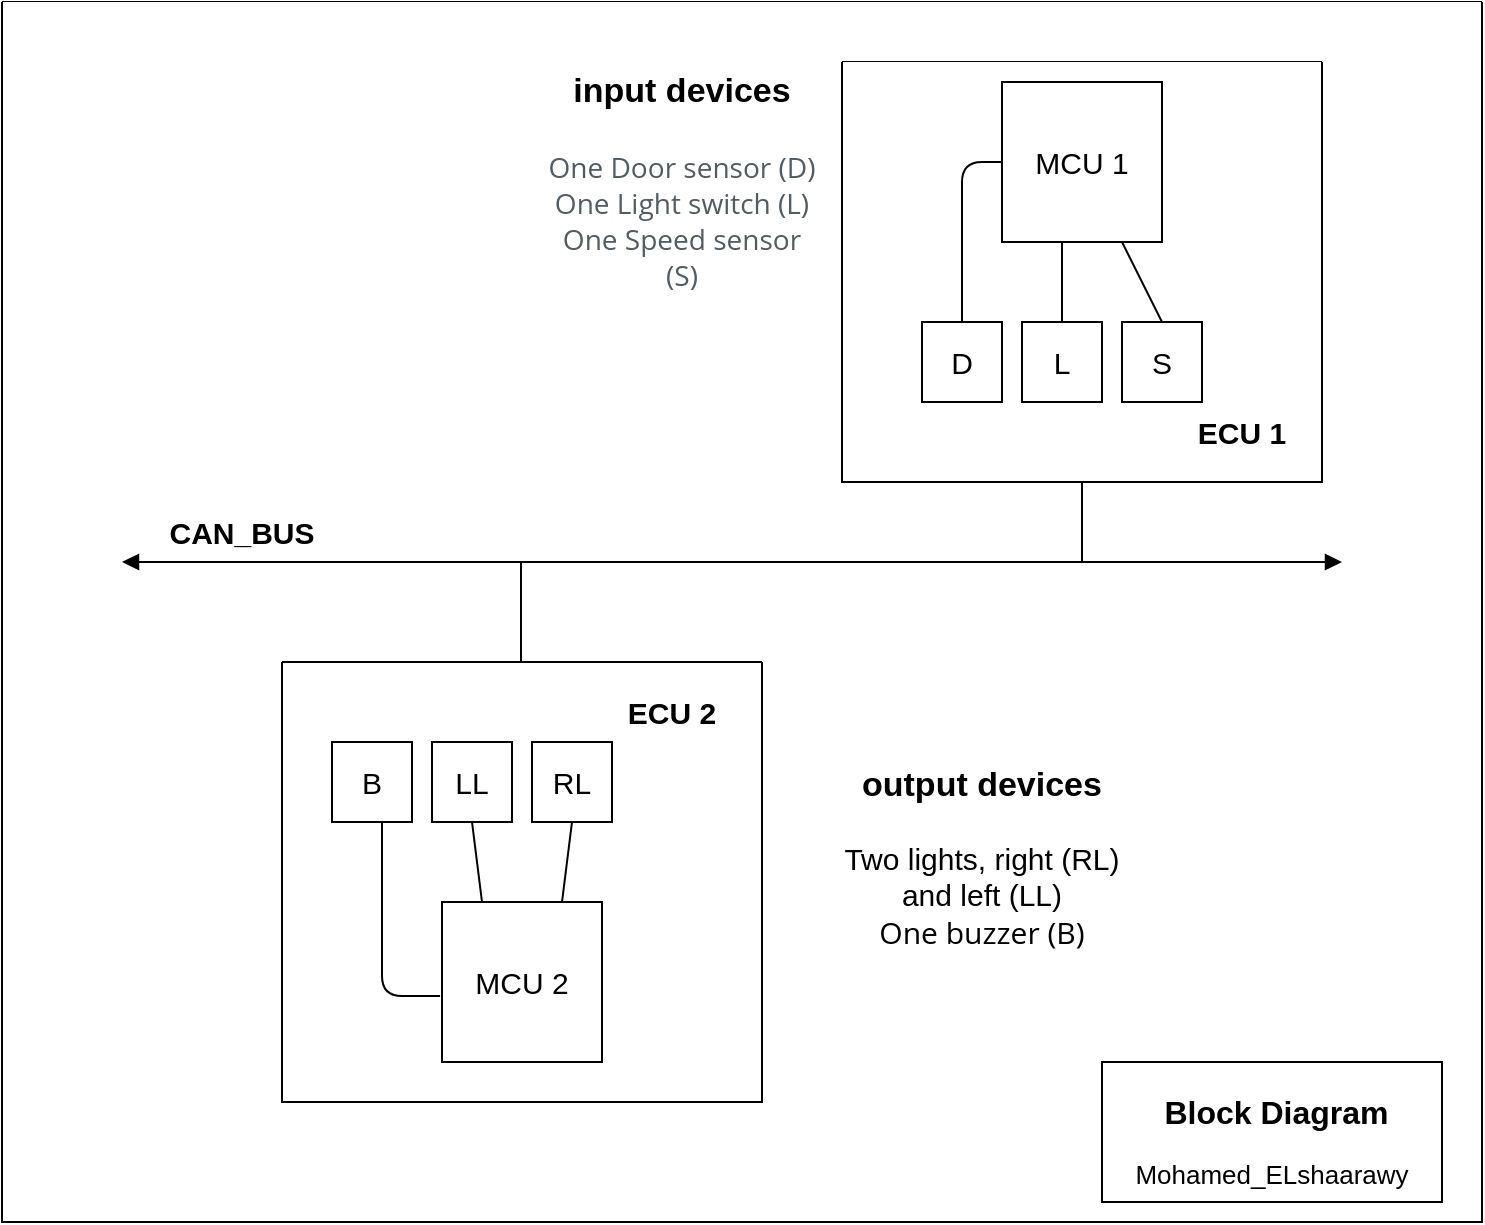 <mxfile version="20.8.16" type="device"><diagram name="Page-1" id="1hS2INIUTbghJg2nPQl7"><mxGraphModel dx="1098" dy="828" grid="1" gridSize="10" guides="1" tooltips="1" connect="1" arrows="1" fold="1" page="1" pageScale="1" pageWidth="850" pageHeight="1100" math="0" shadow="0"><root><mxCell id="0"/><mxCell id="1" parent="0"/><mxCell id="4PSuEfRYs2AxRrKiUm0A-45" value="" style="swimlane;startSize=0;fontSize=15;fontColor=#000000;swimlaneFillColor=default;" vertex="1" parent="1"><mxGeometry x="60" y="30" width="740" height="610" as="geometry"/></mxCell><mxCell id="4PSuEfRYs2AxRrKiUm0A-7" value="" style="endArrow=none;html=1;rounded=1;" edge="1" parent="4PSuEfRYs2AxRrKiUm0A-45"><mxGeometry width="50" height="50" relative="1" as="geometry"><mxPoint x="259.5" y="330" as="sourcePoint"/><mxPoint x="259.5" y="280" as="targetPoint"/><Array as="points"><mxPoint x="259.5" y="330"/></Array></mxGeometry></mxCell><mxCell id="4PSuEfRYs2AxRrKiUm0A-10" value="" style="endArrow=none;html=1;rounded=1;" edge="1" parent="4PSuEfRYs2AxRrKiUm0A-45"><mxGeometry width="50" height="50" relative="1" as="geometry"><mxPoint x="540" y="280" as="sourcePoint"/><mxPoint x="540" y="240" as="targetPoint"/></mxGeometry></mxCell><mxCell id="4PSuEfRYs2AxRrKiUm0A-12" value="" style="swimlane;startSize=0;" vertex="1" parent="4PSuEfRYs2AxRrKiUm0A-45"><mxGeometry x="140" y="330" width="240" height="220" as="geometry"><mxRectangle x="190" y="340" width="50" height="40" as="alternateBounds"/></mxGeometry></mxCell><mxCell id="4PSuEfRYs2AxRrKiUm0A-3" value="" style="whiteSpace=wrap;html=1;aspect=fixed;" vertex="1" parent="4PSuEfRYs2AxRrKiUm0A-12"><mxGeometry x="80" y="120" width="80" height="80" as="geometry"/></mxCell><mxCell id="4PSuEfRYs2AxRrKiUm0A-17" value="&lt;b&gt;ECU 2&lt;/b&gt;" style="text;html=1;strokeColor=none;fillColor=none;align=center;verticalAlign=middle;whiteSpace=wrap;rounded=0;fontSize=15;" vertex="1" parent="4PSuEfRYs2AxRrKiUm0A-12"><mxGeometry x="165" y="10" width="60" height="30" as="geometry"/></mxCell><mxCell id="4PSuEfRYs2AxRrKiUm0A-23" value="MCU 2" style="text;html=1;strokeColor=none;fillColor=none;align=center;verticalAlign=middle;whiteSpace=wrap;rounded=0;fontSize=15;" vertex="1" parent="4PSuEfRYs2AxRrKiUm0A-12"><mxGeometry x="90" y="145" width="60" height="30" as="geometry"/></mxCell><mxCell id="4PSuEfRYs2AxRrKiUm0A-24" value="" style="whiteSpace=wrap;html=1;aspect=fixed;fontSize=15;" vertex="1" parent="4PSuEfRYs2AxRrKiUm0A-12"><mxGeometry x="25" y="40" width="40" height="40" as="geometry"/></mxCell><mxCell id="4PSuEfRYs2AxRrKiUm0A-25" value="" style="whiteSpace=wrap;html=1;aspect=fixed;fontSize=15;" vertex="1" parent="4PSuEfRYs2AxRrKiUm0A-12"><mxGeometry x="75" y="40" width="40" height="40" as="geometry"/></mxCell><mxCell id="4PSuEfRYs2AxRrKiUm0A-26" value="" style="whiteSpace=wrap;html=1;aspect=fixed;fontSize=15;" vertex="1" parent="4PSuEfRYs2AxRrKiUm0A-12"><mxGeometry x="125" y="40" width="40" height="40" as="geometry"/></mxCell><mxCell id="4PSuEfRYs2AxRrKiUm0A-32" value="RL" style="text;html=1;strokeColor=none;fillColor=none;align=center;verticalAlign=middle;whiteSpace=wrap;rounded=0;fontSize=15;" vertex="1" parent="4PSuEfRYs2AxRrKiUm0A-12"><mxGeometry x="130" y="45" width="30" height="30" as="geometry"/></mxCell><mxCell id="4PSuEfRYs2AxRrKiUm0A-33" value="LL" style="text;html=1;strokeColor=none;fillColor=none;align=center;verticalAlign=middle;whiteSpace=wrap;rounded=0;fontSize=15;" vertex="1" parent="4PSuEfRYs2AxRrKiUm0A-12"><mxGeometry x="80" y="45" width="30" height="30" as="geometry"/></mxCell><mxCell id="4PSuEfRYs2AxRrKiUm0A-31" value="B" style="text;html=1;strokeColor=none;fillColor=none;align=center;verticalAlign=middle;whiteSpace=wrap;rounded=0;fontSize=15;" vertex="1" parent="4PSuEfRYs2AxRrKiUm0A-12"><mxGeometry x="30" y="45" width="30" height="30" as="geometry"/></mxCell><mxCell id="4PSuEfRYs2AxRrKiUm0A-42" value="" style="endArrow=none;html=1;rounded=1;fontSize=15;fontColor=#000000;exitX=-0.012;exitY=0.588;exitDx=0;exitDy=0;exitPerimeter=0;" edge="1" parent="4PSuEfRYs2AxRrKiUm0A-12" source="4PSuEfRYs2AxRrKiUm0A-3"><mxGeometry width="50" height="50" relative="1" as="geometry"><mxPoint y="130" as="sourcePoint"/><mxPoint x="50" y="80" as="targetPoint"/><Array as="points"><mxPoint x="50" y="167"/></Array></mxGeometry></mxCell><mxCell id="4PSuEfRYs2AxRrKiUm0A-43" value="" style="endArrow=none;html=1;rounded=1;fontSize=15;fontColor=#000000;exitX=0.25;exitY=0;exitDx=0;exitDy=0;entryX=0.5;entryY=1;entryDx=0;entryDy=0;" edge="1" parent="4PSuEfRYs2AxRrKiUm0A-12" source="4PSuEfRYs2AxRrKiUm0A-3" target="4PSuEfRYs2AxRrKiUm0A-25"><mxGeometry width="50" height="50" relative="1" as="geometry"><mxPoint x="50" y="130" as="sourcePoint"/><mxPoint x="100" y="80" as="targetPoint"/></mxGeometry></mxCell><mxCell id="4PSuEfRYs2AxRrKiUm0A-44" value="" style="endArrow=none;html=1;rounded=1;fontSize=15;fontColor=#000000;exitX=0.75;exitY=0;exitDx=0;exitDy=0;entryX=0.5;entryY=1;entryDx=0;entryDy=0;" edge="1" parent="4PSuEfRYs2AxRrKiUm0A-12" source="4PSuEfRYs2AxRrKiUm0A-3" target="4PSuEfRYs2AxRrKiUm0A-26"><mxGeometry width="50" height="50" relative="1" as="geometry"><mxPoint x="100" y="130" as="sourcePoint"/><mxPoint x="150" y="80" as="targetPoint"/></mxGeometry></mxCell><mxCell id="4PSuEfRYs2AxRrKiUm0A-13" value="" style="swimlane;startSize=0;swimlaneFillColor=default;" vertex="1" parent="4PSuEfRYs2AxRrKiUm0A-45"><mxGeometry x="420" y="30" width="240" height="210" as="geometry"/></mxCell><mxCell id="4PSuEfRYs2AxRrKiUm0A-2" value="" style="whiteSpace=wrap;html=1;aspect=fixed;" vertex="1" parent="4PSuEfRYs2AxRrKiUm0A-13"><mxGeometry x="80" y="10" width="80" height="80" as="geometry"/></mxCell><mxCell id="4PSuEfRYs2AxRrKiUm0A-16" value="&lt;b&gt;ECU 1&lt;/b&gt;" style="text;html=1;strokeColor=none;fillColor=none;align=center;verticalAlign=middle;whiteSpace=wrap;rounded=0;fontSize=15;" vertex="1" parent="4PSuEfRYs2AxRrKiUm0A-13"><mxGeometry x="170" y="170" width="60" height="30" as="geometry"/></mxCell><mxCell id="4PSuEfRYs2AxRrKiUm0A-19" value="" style="whiteSpace=wrap;html=1;aspect=fixed;fontSize=15;" vertex="1" parent="4PSuEfRYs2AxRrKiUm0A-13"><mxGeometry x="40" y="130" width="40" height="40" as="geometry"/></mxCell><mxCell id="4PSuEfRYs2AxRrKiUm0A-20" value="" style="whiteSpace=wrap;html=1;aspect=fixed;fontSize=15;" vertex="1" parent="4PSuEfRYs2AxRrKiUm0A-13"><mxGeometry x="90" y="130" width="40" height="40" as="geometry"/></mxCell><mxCell id="4PSuEfRYs2AxRrKiUm0A-21" value="" style="whiteSpace=wrap;html=1;aspect=fixed;fontSize=15;" vertex="1" parent="4PSuEfRYs2AxRrKiUm0A-13"><mxGeometry x="140" y="130" width="40" height="40" as="geometry"/></mxCell><mxCell id="4PSuEfRYs2AxRrKiUm0A-22" value="MCU 1" style="text;html=1;strokeColor=none;fillColor=none;align=center;verticalAlign=middle;whiteSpace=wrap;rounded=0;fontSize=15;" vertex="1" parent="4PSuEfRYs2AxRrKiUm0A-13"><mxGeometry x="90" y="35" width="60" height="30" as="geometry"/></mxCell><mxCell id="4PSuEfRYs2AxRrKiUm0A-27" value="D" style="text;html=1;strokeColor=none;fillColor=none;align=center;verticalAlign=middle;whiteSpace=wrap;rounded=0;fontSize=15;" vertex="1" parent="4PSuEfRYs2AxRrKiUm0A-13"><mxGeometry x="45" y="135" width="30" height="30" as="geometry"/></mxCell><mxCell id="4PSuEfRYs2AxRrKiUm0A-28" value="L" style="text;html=1;strokeColor=none;fillColor=none;align=center;verticalAlign=middle;whiteSpace=wrap;rounded=0;fontSize=15;" vertex="1" parent="4PSuEfRYs2AxRrKiUm0A-13"><mxGeometry x="95" y="135" width="30" height="30" as="geometry"/></mxCell><mxCell id="4PSuEfRYs2AxRrKiUm0A-29" value="S" style="text;html=1;strokeColor=none;fillColor=none;align=center;verticalAlign=middle;whiteSpace=wrap;rounded=0;fontSize=15;" vertex="1" parent="4PSuEfRYs2AxRrKiUm0A-13"><mxGeometry x="145" y="135" width="30" height="30" as="geometry"/></mxCell><mxCell id="4PSuEfRYs2AxRrKiUm0A-36" value="" style="endArrow=none;html=1;rounded=1;fontSize=15;fontColor=#000000;exitX=0.5;exitY=0;exitDx=0;exitDy=0;" edge="1" parent="4PSuEfRYs2AxRrKiUm0A-13" source="4PSuEfRYs2AxRrKiUm0A-19"><mxGeometry width="50" height="50" relative="1" as="geometry"><mxPoint x="30" y="100" as="sourcePoint"/><mxPoint x="80" y="50" as="targetPoint"/><Array as="points"><mxPoint x="60" y="50"/></Array></mxGeometry></mxCell><mxCell id="4PSuEfRYs2AxRrKiUm0A-38" value="" style="endArrow=none;html=1;rounded=1;fontSize=15;fontColor=#000000;" edge="1" parent="4PSuEfRYs2AxRrKiUm0A-13"><mxGeometry width="50" height="50" relative="1" as="geometry"><mxPoint x="110" y="130" as="sourcePoint"/><mxPoint x="110" y="90" as="targetPoint"/></mxGeometry></mxCell><mxCell id="4PSuEfRYs2AxRrKiUm0A-40" value="" style="endArrow=none;html=1;rounded=1;fontSize=15;fontColor=#000000;exitX=0.5;exitY=0;exitDx=0;exitDy=0;entryX=0.75;entryY=1;entryDx=0;entryDy=0;" edge="1" parent="4PSuEfRYs2AxRrKiUm0A-13" source="4PSuEfRYs2AxRrKiUm0A-21" target="4PSuEfRYs2AxRrKiUm0A-2"><mxGeometry width="50" height="50" relative="1" as="geometry"><mxPoint x="150" y="110" as="sourcePoint"/><mxPoint x="150" y="70" as="targetPoint"/><Array as="points"/></mxGeometry></mxCell><mxCell id="4PSuEfRYs2AxRrKiUm0A-14" value="CAN_BUS" style="text;html=1;strokeColor=none;fillColor=none;align=center;verticalAlign=middle;whiteSpace=wrap;rounded=0;fontStyle=1;fontSize=15;" vertex="1" parent="4PSuEfRYs2AxRrKiUm0A-45"><mxGeometry x="80" y="250" width="80" height="30" as="geometry"/></mxCell><mxCell id="4PSuEfRYs2AxRrKiUm0A-15" value="" style="endArrow=block;startArrow=block;endFill=1;startFill=1;html=1;rounded=1;" edge="1" parent="4PSuEfRYs2AxRrKiUm0A-45"><mxGeometry width="160" relative="1" as="geometry"><mxPoint x="60" y="280" as="sourcePoint"/><mxPoint x="670" y="280" as="targetPoint"/></mxGeometry></mxCell><mxCell id="4PSuEfRYs2AxRrKiUm0A-18" value="&lt;b style=&quot;border-color: var(--border-color);&quot;&gt;&lt;font style=&quot;border-color: var(--border-color); font-size: 17px;&quot;&gt;input devices&lt;/font&gt;&lt;/b&gt;&lt;span style=&quot;color: rgb(82, 92, 101); font-family: &amp;quot;Open Sans&amp;quot;; font-size: 14px; text-align: start; background-color: initial;&quot;&gt;&lt;br&gt;&lt;br&gt;One Door sensor (D)&lt;/span&gt;&lt;br&gt;&lt;span style=&quot;color: rgb(82, 92, 101); font-family: &amp;quot;Open Sans&amp;quot;; font-size: 14px; text-align: start; background-color: initial;&quot;&gt;One Light switch (L)&lt;/span&gt;&lt;br&gt;&lt;span style=&quot;color: rgb(82, 92, 101); font-family: &amp;quot;Open Sans&amp;quot;; font-size: 14px; text-align: start; background-color: initial;&quot;&gt;One Speed sensor (S)&lt;/span&gt;" style="text;html=1;strokeColor=none;fillColor=none;align=center;verticalAlign=middle;whiteSpace=wrap;rounded=0;fontSize=15;" vertex="1" parent="4PSuEfRYs2AxRrKiUm0A-45"><mxGeometry x="270" y="30" width="140" height="120" as="geometry"/></mxCell><mxCell id="4PSuEfRYs2AxRrKiUm0A-30" value="&lt;b&gt;&lt;font style=&quot;font-size: 17px;&quot;&gt;output devices&lt;br&gt;&lt;/font&gt;&lt;/b&gt;&lt;br&gt;Two lights, right (RL) &lt;br&gt;and left (LL)&lt;br&gt;&lt;span style=&quot;font-family: &amp;quot;Open Sans&amp;quot;; text-align: start; background-color: initial;&quot;&gt;&lt;font style=&quot;font-size: 15px;&quot;&gt;One buzzer (B)&lt;/font&gt;&lt;/span&gt;" style="text;html=1;strokeColor=none;fillColor=none;align=center;verticalAlign=middle;whiteSpace=wrap;rounded=0;fontSize=15;" vertex="1" parent="4PSuEfRYs2AxRrKiUm0A-45"><mxGeometry x="410" y="370" width="160" height="115" as="geometry"/></mxCell><mxCell id="4PSuEfRYs2AxRrKiUm0A-46" value="" style="rounded=0;whiteSpace=wrap;html=1;fontSize=15;fontColor=#000000;" vertex="1" parent="4PSuEfRYs2AxRrKiUm0A-45"><mxGeometry x="550" y="530" width="170" height="70" as="geometry"/></mxCell><mxCell id="4PSuEfRYs2AxRrKiUm0A-47" value="&lt;font style=&quot;font-size: 16px;&quot;&gt;&lt;b&gt;&amp;nbsp; Block Diagram&amp;nbsp;&lt;/b&gt;&lt;/font&gt;" style="text;html=1;strokeColor=none;fillColor=none;align=center;verticalAlign=middle;whiteSpace=wrap;rounded=0;fontSize=15;fontColor=#000000;" vertex="1" parent="4PSuEfRYs2AxRrKiUm0A-45"><mxGeometry x="560" y="540" width="150" height="30" as="geometry"/></mxCell><mxCell id="4PSuEfRYs2AxRrKiUm0A-48" value="&lt;font style=&quot;font-size: 13px;&quot;&gt;Mohamed_ELshaarawy&lt;/font&gt;" style="text;html=1;strokeColor=none;fillColor=none;align=center;verticalAlign=middle;whiteSpace=wrap;rounded=0;fontSize=16;fontColor=#000000;" vertex="1" parent="4PSuEfRYs2AxRrKiUm0A-45"><mxGeometry x="560" y="570" width="150" height="30" as="geometry"/></mxCell></root></mxGraphModel></diagram></mxfile>